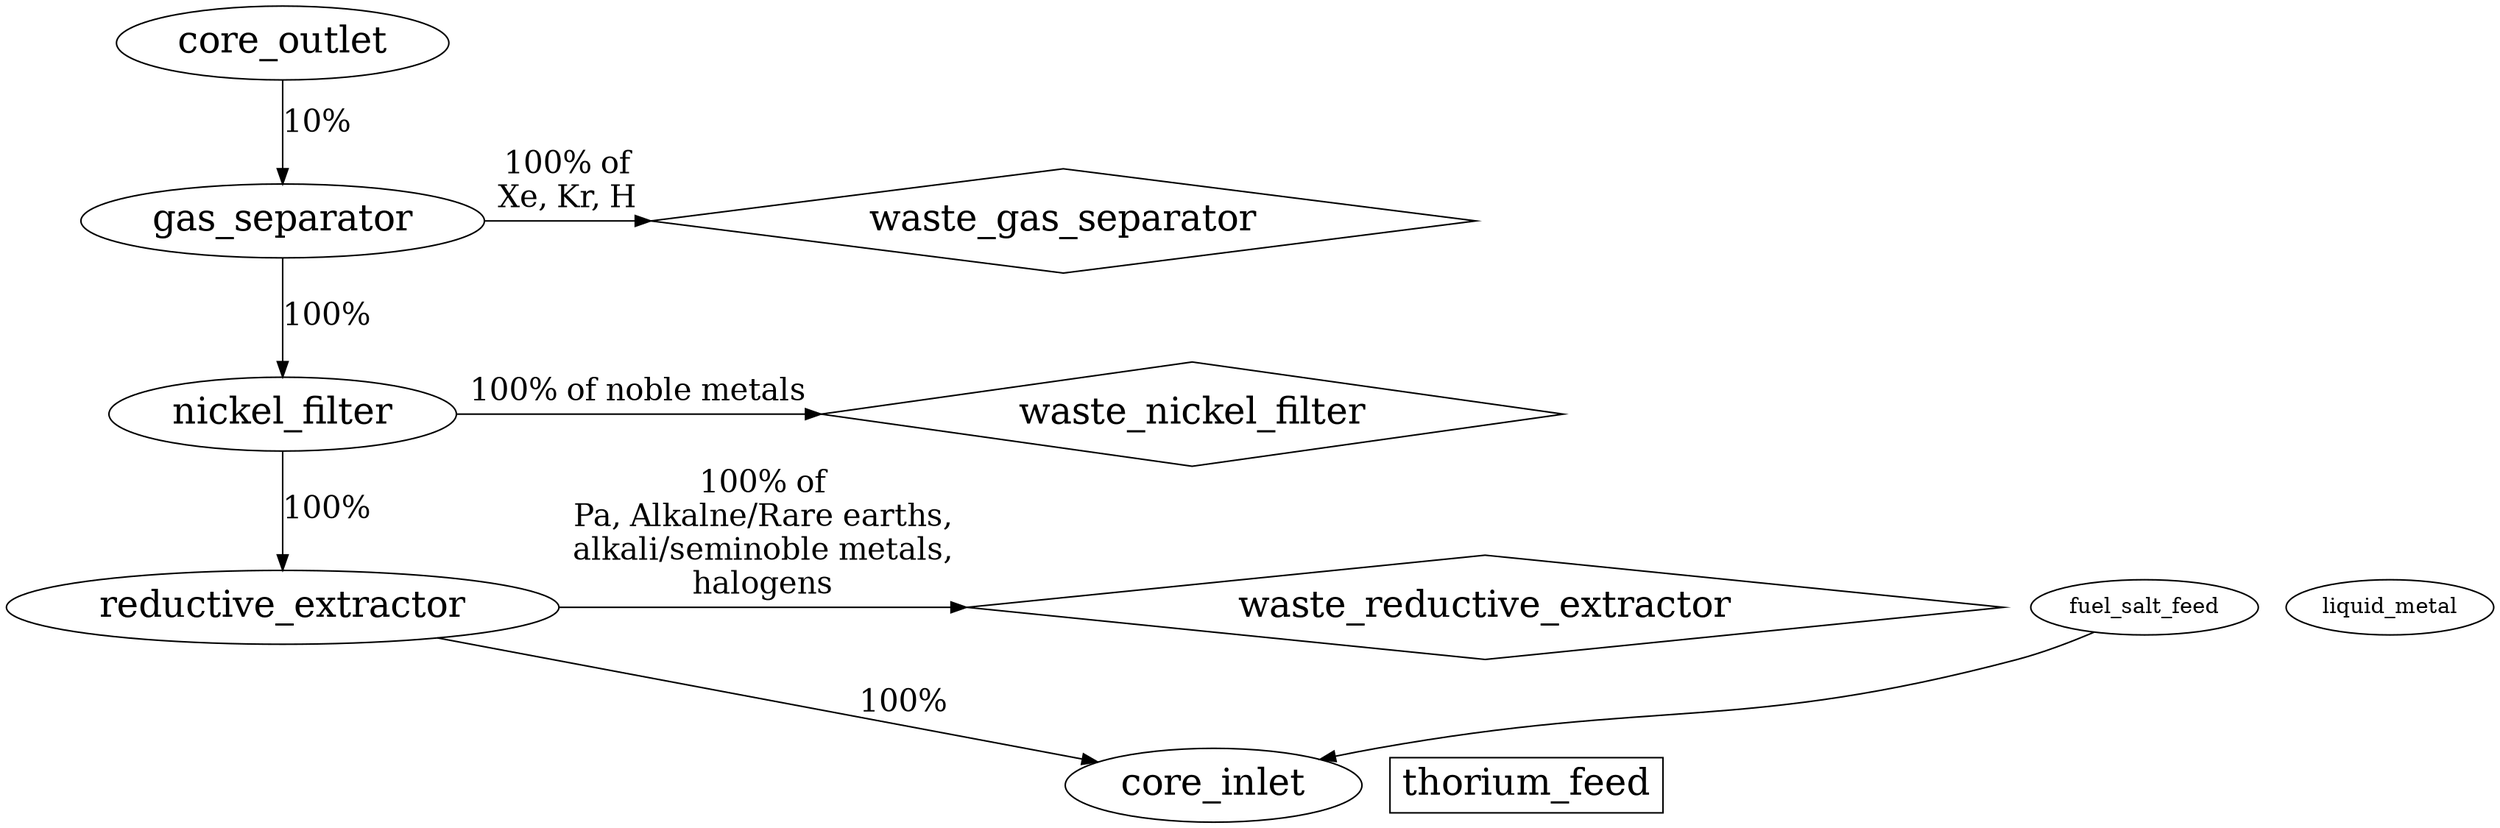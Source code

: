digraph fuel {  /* The name of directed graph must match name of material

Structure of the reprocessing system described using DOT language:
https://en.wikipedia.org/wiki/DOT_(graph_description_language)
Parameter 'label' and 'fontsize' are needed for nice plotting.
Mass flow rate, extraction efficiency and list of elements for removing must be
specified in the 'input.proccess' file
This DOT file can be also using for reprocessing scheme visualization:
http://www.webgraphviz.com/
*/
# ==============================================================================
  core_outlet -> gas_separator [label="10%", fontsize=20]
  gas_separator -> waste_gas_separator [label="100% of\nXe, Kr, H", fontsize=20]
  gas_separator -> nickel_filter [label="100%", fontsize=20]
  nickel_filter -> waste_nickel_filter [label="100% of noble metals", fontsize=20]
  nickel_filter -> reductive_extractor [label="100%", fontsize=20]
  reductive_extractor -> waste_reductive_extractor [label="100% of\nPa, Alkalne/Rare earths,\nalkali/seminoble metals,\nhalogens", fontsize=20]
  reductive_extractor -> core_inlet [label="100%", fontsize=20]
  fuel_salt_feed -> core_inlet
# ==============================================================================
# Optional parameters to obtain pretty plots
# Section only needed to have 'waste' blocks on level with process
  subgraph separ {
    rank=same
    gas_separator
    waste_gas_separator
  }

  subgraph ni {
    rank=same
    nickel_filter
    waste_nickel_filter
  }

  subgraph re {
    rank=same
    liquid_metal
    reductive_extractor
    waste_reductive_extractor
  }

  subgraph feed {
    rank=same
    thorium_feed
    core_inlet
  }
# Section only needed to change font of the text and specify shapes of blocks
  waste_gas_separator [shape=diamond, fontsize=24]
  waste_nickel_filter [shape=diamond, fontsize=24]
  waste_reductive_extractor [shape=diamond, fontsize=24]
  thorium_feed [shape=box, fontsize=24]

  core_outlet [fontsize=24]
  gas_separator [fontsize=24]
  nickel_filter [fontsize=24]
  reductive_extractor [fontsize=24]
  core_inlet [fontsize=24]
}
